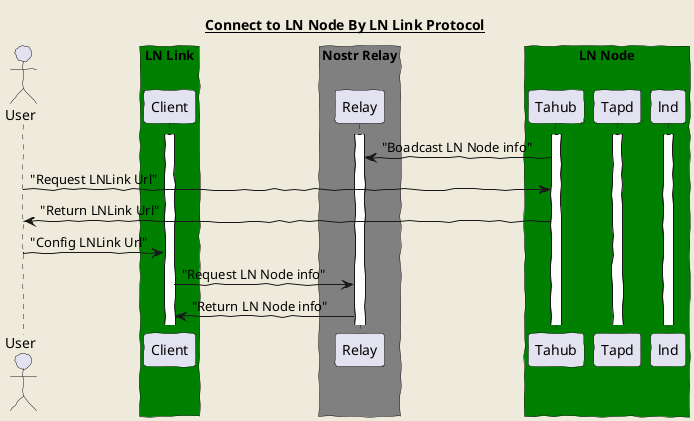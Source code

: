 @startuml Tahub
'https://plantuml.com/sequence-diagram
skinparam backgroundColor #EEEBDC
skinparam handwritten true

title
 <u>Connect to LN Node By LN Link Protocol</u>
end title
actor User

box "LN Link" #green
activate "Client"
end box

box "Nostr Relay" #Grey
activate "Relay"
end box

box "LN Node" #green
activate "Tahub"
activate "Tapd"
activate "lnd"
end box

Tahub -> Relay : "Boadcast LN Node info"
User -> Tahub : "Request LNLink Url"
Tahub -> User : "Return LNLink Url"
User -> Client: "Config LNLink Url"
Client -> Relay: "Request LN Node info"
Relay -> Client: "Return LN Node info"

@enduml


@startuml Lnd
skinparam backgroundColor #EEEBDC
skinparam handwritten true

title
 <u>How To Make A Lightning Invoice</u>
end title
actor User

box "LN Link" #green
activate "Client"
end box

box "Nostr Relay" #Grey
activate "Relay"
end box

box "LN Node" #green
activate "Tahub"
activate "Tapd"
activate "Lnd"
end box

User -> Client: "Create Lightning Invoice"
Client -> Relay : "Send Request to LN Node"
Relay -> Tahub : "Send Request to LN Node"
Tahub -> Lnd : "Request Invoice"
Lnd -> Tahub : "Return Invoice"
Tahub -> Relay: "Return Invoice"
Relay -> Client: "Return Invoice"
Client -> User: "Show Invoice"
@enduml

@startuml Tapd
skinparam backgroundColor #EEEBDC
skinparam handwritten true

title
 <u>How To Generate a Taproot Assets Address</u>
end title
actor User

box "LN Link" #green
activate "Client"
end box

box "Nostr Relay" #Grey
activate "Relay"
end box

box "LN Node" #green
activate "Tahub"
activate "Tapd"
activate "Lnd"
end box

User -> Client: "Create Taproot Assets Address"
Client -> Relay : "Send Request to LN Node"
Relay -> Tahub : "Send Request to LN Node"
Tahub -> Tapd : "Request Address"
Tapd -> Tahub : "Return Address"
Tahub -> Relay: "Return Address"
Relay -> Client: "Return Address"
Client -> User: "Show Address"
@enduml

